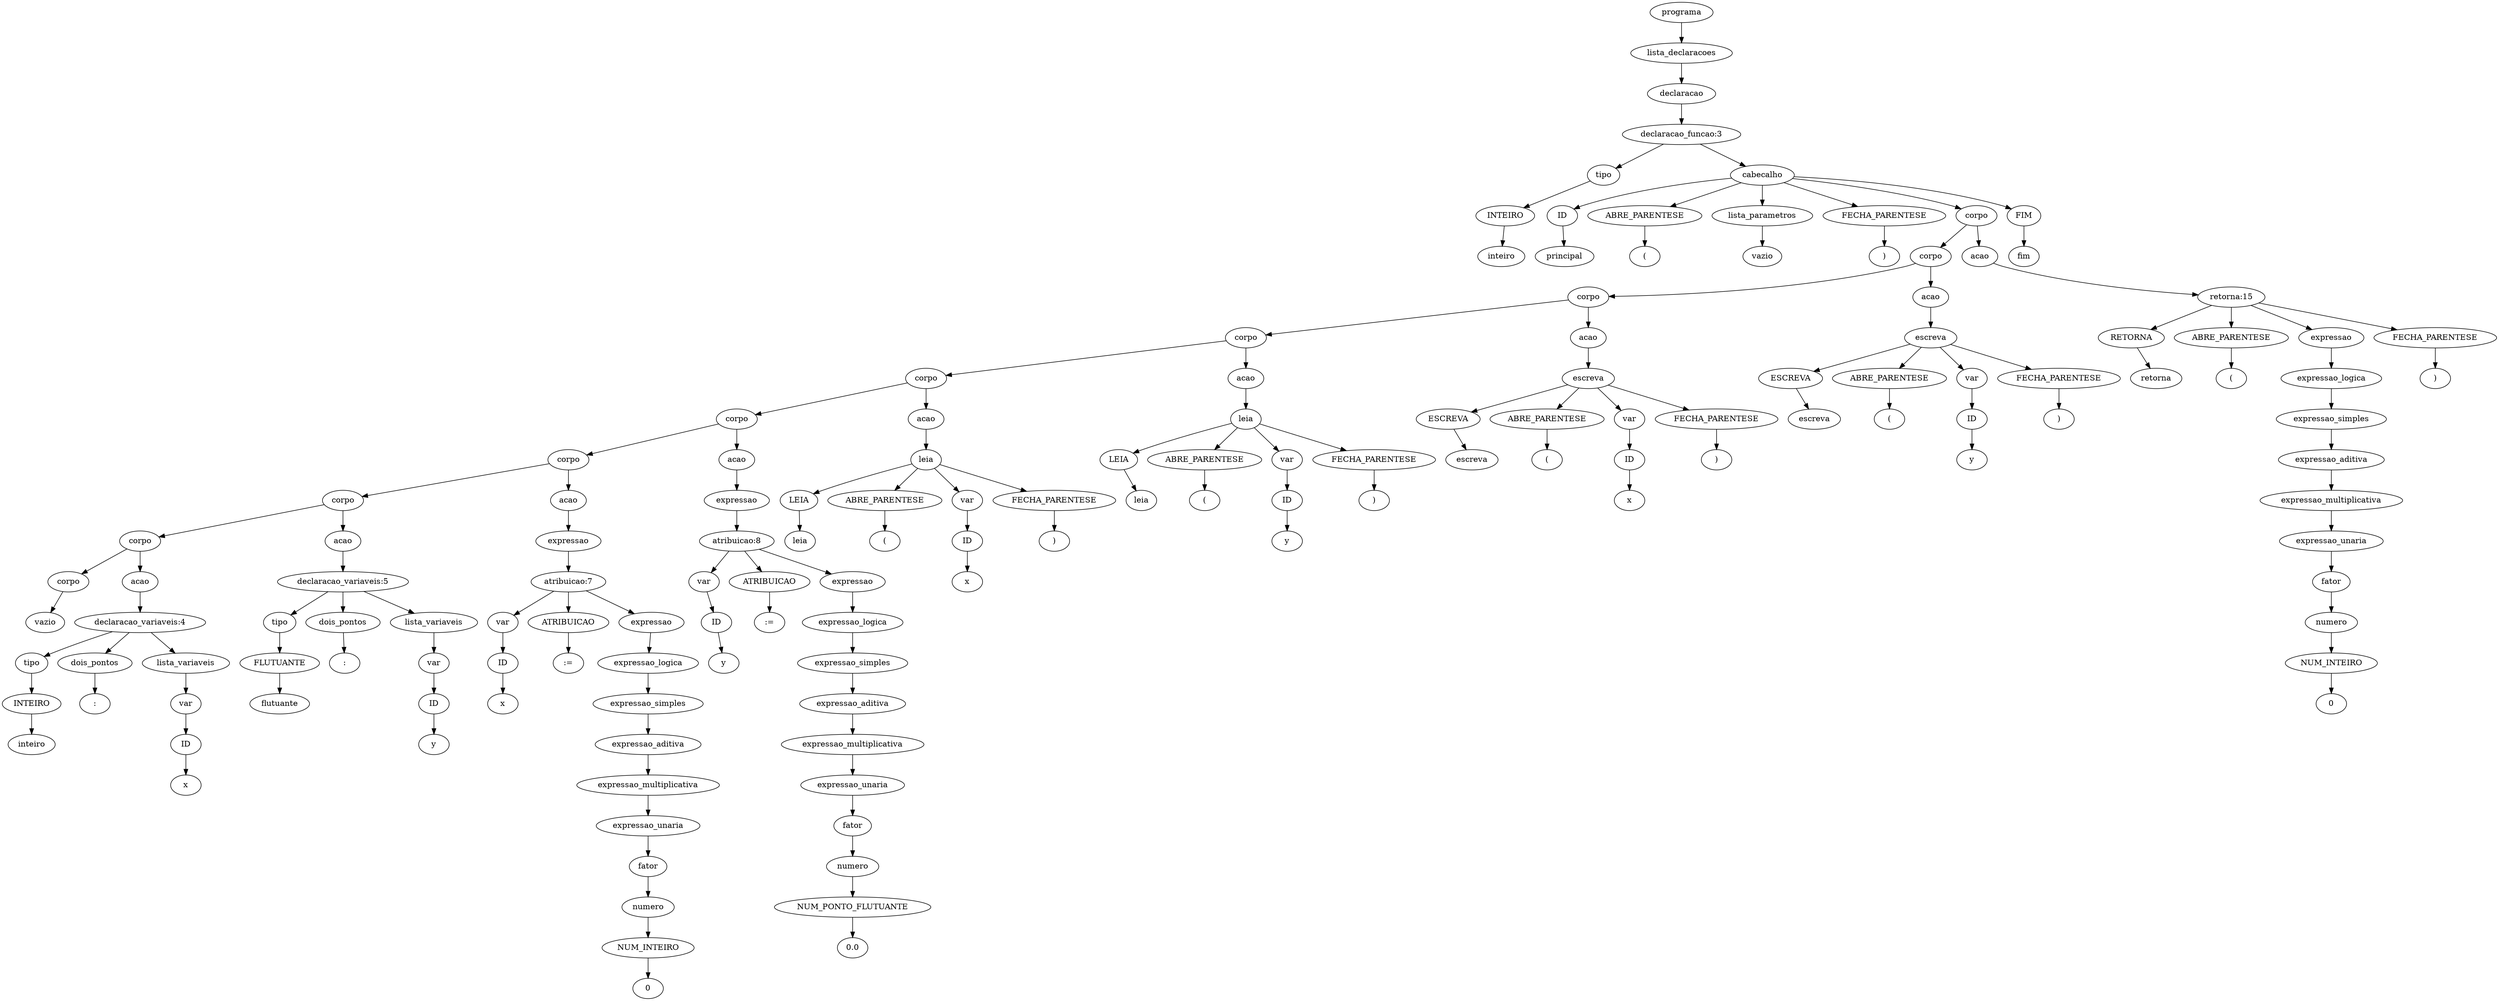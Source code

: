 digraph tree {
    "0x7f15fa1d3910" [label="programa"];
    "0x7f15b6caef70" [label="lista_declaracoes"];
    "0x7f15fa1d3f40" [label="declaracao"];
    "0x7f15fa1d38e0" [label="declaracao_funcao:3"];
    "0x7f15b6cae610" [label="tipo"];
    "0x7f15b6cae850" [label="INTEIRO"];
    "0x7f15b6caef10" [label="inteiro"];
    "0x7f15b6ca3370" [label="cabecalho"];
    "0x7f15b6ca39a0" [label="ID"];
    "0x7f15b6ca3a90" [label="principal"];
    "0x7f15b6ca3460" [label="ABRE_PARENTESE"];
    "0x7f15b6ccf850" [label="("];
    "0x7f15b6cae5b0" [label="lista_parametros"];
    "0x7f15fa1d3d90" [label="vazio"];
    "0x7f15b6ccf8e0" [label="FECHA_PARENTESE"];
    "0x7f15b6ccf310" [label=")"];
    "0x7f15b6ca3970" [label="corpo"];
    "0x7f15b6ca36d0" [label="corpo"];
    "0x7f15b6ca3340" [label="corpo"];
    "0x7f15b6ca1190" [label="corpo"];
    "0x7f15b6ca1940" [label="corpo"];
    "0x7f15b6ca1bb0" [label="corpo"];
    "0x7f15b6ca14f0" [label="corpo"];
    "0x7f15b6ca1400" [label="corpo"];
    "0x7f15b6caeb50" [label="corpo"];
    "0x7f15b6caed60" [label="corpo"];
    "0x7f15b6cae8b0" [label="vazio"];
    "0x7f15b6caed90" [label="acao"];
    "0x7f15b6caeee0" [label="declaracao_variaveis:4"];
    "0x7f15b6cae400" [label="tipo"];
    "0x7f15b6cae640" [label="INTEIRO"];
    "0x7f15b6caee80" [label="inteiro"];
    "0x7f15b6caebe0" [label="dois_pontos"];
    "0x7f15b6ca10a0" [label=":"];
    "0x7f15b6caeaf0" [label="lista_variaveis"];
    "0x7f15b6cae6a0" [label="var"];
    "0x7f15b6cae5e0" [label="ID"];
    "0x7f15b6caec10" [label="x"];
    "0x7f15b6caec40" [label="acao"];
    "0x7f15b6ca1160" [label="declaracao_variaveis:5"];
    "0x7f15b6cae520" [label="tipo"];
    "0x7f15b6caed00" [label="FLUTUANTE"];
    "0x7f15b6ca1100" [label="flutuante"];
    "0x7f15b6ca1430" [label="dois_pontos"];
    "0x7f15b6ca1e50" [label=":"];
    "0x7f15b6ca13a0" [label="lista_variaveis"];
    "0x7f15b6caea30" [label="var"];
    "0x7f15b6caeb80" [label="ID"];
    "0x7f15b6ca14c0" [label="y"];
    "0x7f15b6ca19a0" [label="acao"];
    "0x7f15b6ca1df0" [label="expressao"];
    "0x7f15b6ca18e0" [label="atribuicao:7"];
    "0x7f15b6caee20" [label="var"];
    "0x7f15b6caedf0" [label="ID"];
    "0x7f15b6ca1e80" [label="x"];
    "0x7f15b6ca15b0" [label="ATRIBUICAO"];
    "0x7f15b6ca16a0" [label=":="];
    "0x7f15b6ca1700" [label="expressao"];
    "0x7f15b6ca18b0" [label="expressao_logica"];
    "0x7f15b6ca1fd0" [label="expressao_simples"];
    "0x7f15b6ca1f10" [label="expressao_aditiva"];
    "0x7f15b6ca1850" [label="expressao_multiplicativa"];
    "0x7f15b6ca1ee0" [label="expressao_unaria"];
    "0x7f15b6ca1d30" [label="fator"];
    "0x7f15b6ca1490" [label="numero"];
    "0x7f15b6ca12e0" [label="NUM_INTEIRO"];
    "0x7f15b6ca1820" [label="0"];
    "0x7f15b6ca1a60" [label="acao"];
    "0x7f15b6ca16d0" [label="expressao"];
    "0x7f15b6ca19d0" [label="atribuicao:8"];
    "0x7f15b6caec70" [label="var"];
    "0x7f15b6caecd0" [label="ID"];
    "0x7f15b6ca1580" [label="y"];
    "0x7f15b6ca1ac0" [label="ATRIBUICAO"];
    "0x7f15b6ca1b50" [label=":="];
    "0x7f15b6ca1dc0" [label="expressao"];
    "0x7f15b6ca1d60" [label="expressao_logica"];
    "0x7f15b6ca1c40" [label="expressao_simples"];
    "0x7f15b6ca1be0" [label="expressao_aditiva"];
    "0x7f15b6ca1d00" [label="expressao_multiplicativa"];
    "0x7f15b6ca1070" [label="expressao_unaria"];
    "0x7f15b6ca1790" [label="fator"];
    "0x7f15b6ca17c0" [label="numero"];
    "0x7f15b6ca1f70" [label="NUM_PONTO_FLUTUANTE"];
    "0x7f15b6ca1b20" [label="0.0"];
    "0x7f15b6ca1c70" [label="acao"];
    "0x7f15b6ca11f0" [label="leia"];
    "0x7f15b6ca1220" [label="LEIA"];
    "0x7f15b6ca34c0" [label="leia"];
    "0x7f15b6ca34f0" [label="ABRE_PARENTESE"];
    "0x7f15b6ca3550" [label="("];
    "0x7f15b6ca1640" [label="var"];
    "0x7f15b6ca1520" [label="ID"];
    "0x7f15b6ca1730" [label="x"];
    "0x7f15b6ca33a0" [label="FECHA_PARENTESE"];
    "0x7f15b6ca3580" [label=")"];
    "0x7f15b6ca1f40" [label="acao"];
    "0x7f15b6ca12b0" [label="leia"];
    "0x7f15b6ca1280" [label="LEIA"];
    "0x7f15b6ca3bb0" [label="leia"];
    "0x7f15b6ca3c10" [label="ABRE_PARENTESE"];
    "0x7f15b6ca3c70" [label="("];
    "0x7f15b6ca1af0" [label="var"];
    "0x7f15b6ca1610" [label="ID"];
    "0x7f15b6ca35e0" [label="y"];
    "0x7f15b6ca3250" [label="FECHA_PARENTESE"];
    "0x7f15b6ca32b0" [label=")"];
    "0x7f15b6ca10d0" [label="acao"];
    "0x7f15b6ca3b20" [label="escreva"];
    "0x7f15b6ca39d0" [label="ESCREVA"];
    "0x7f15b6ca3f10" [label="escreva"];
    "0x7f15b6ca3f40" [label="ABRE_PARENTESE"];
    "0x7f15b6ca3fa0" [label="("];
    "0x7f15b6ca1cd0" [label="var"];
    "0x7f15b6ca1a30" [label="ID"];
    "0x7f15b6ca32e0" [label="x"];
    "0x7f15b6ca3df0" [label="FECHA_PARENTESE"];
    "0x7f15b6ca3fd0" [label=")"];
    "0x7f15b6ca37f0" [label="acao"];
    "0x7f15b6ca3640" [label="escreva"];
    "0x7f15b6ca3190" [label="ESCREVA"];
    "0x7f15b6ca3850" [label="escreva"];
    "0x7f15b6ca3ca0" [label="ABRE_PARENTESE"];
    "0x7f15b6ca3d00" [label="("];
    "0x7f15b6ca1310" [label="var"];
    "0x7f15b6ca1910" [label="ID"];
    "0x7f15b6ca3670" [label="y"];
    "0x7f15b6ca3d30" [label="FECHA_PARENTESE"];
    "0x7f15b6ca3d90" [label=")"];
    "0x7f15b6ca30a0" [label="acao"];
    "0x7f15b6ca38e0" [label="retorna:15"];
    "0x7f15b6ca37c0" [label="RETORNA"];
    "0x7f15b6ca30d0" [label="retorna"];
    "0x7f15b6ca3130" [label="ABRE_PARENTESE"];
    "0x7f15b6ca3160" [label="("];
    "0x7f15b6ca3880" [label="expressao"];
    "0x7f15b6ca3e80" [label="expressao_logica"];
    "0x7f15b6ca3e20" [label="expressao_simples"];
    "0x7f15b6ca3700" [label="expressao_aditiva"];
    "0x7f15b6ca3dc0" [label="expressao_multiplicativa"];
    "0x7f15b6ca3760" [label="expressao_unaria"];
    "0x7f15b6ca33d0" [label="fator"];
    "0x7f15b6ca1370" [label="numero"];
    "0x7f15b6ca3eb0" [label="NUM_INTEIRO"];
    "0x7f15b6ca3be0" [label="0"];
    "0x7f15b6ca31c0" [label="FECHA_PARENTESE"];
    "0x7f15b6ca3220" [label=")"];
    "0x7f15b6ccfb80" [label="FIM"];
    "0x7f15b6ccfbe0" [label="fim"];
    "0x7f15fa1d3910" -> "0x7f15b6caef70";
    "0x7f15b6caef70" -> "0x7f15fa1d3f40";
    "0x7f15fa1d3f40" -> "0x7f15fa1d38e0";
    "0x7f15fa1d38e0" -> "0x7f15b6cae610";
    "0x7f15fa1d38e0" -> "0x7f15b6ca3370";
    "0x7f15b6cae610" -> "0x7f15b6cae850";
    "0x7f15b6cae850" -> "0x7f15b6caef10";
    "0x7f15b6ca3370" -> "0x7f15b6ca39a0";
    "0x7f15b6ca3370" -> "0x7f15b6ca3460";
    "0x7f15b6ca3370" -> "0x7f15b6cae5b0";
    "0x7f15b6ca3370" -> "0x7f15b6ccf8e0";
    "0x7f15b6ca3370" -> "0x7f15b6ca3970";
    "0x7f15b6ca3370" -> "0x7f15b6ccfb80";
    "0x7f15b6ca39a0" -> "0x7f15b6ca3a90";
    "0x7f15b6ca3460" -> "0x7f15b6ccf850";
    "0x7f15b6cae5b0" -> "0x7f15fa1d3d90";
    "0x7f15b6ccf8e0" -> "0x7f15b6ccf310";
    "0x7f15b6ca3970" -> "0x7f15b6ca36d0";
    "0x7f15b6ca3970" -> "0x7f15b6ca30a0";
    "0x7f15b6ca36d0" -> "0x7f15b6ca3340";
    "0x7f15b6ca36d0" -> "0x7f15b6ca37f0";
    "0x7f15b6ca3340" -> "0x7f15b6ca1190";
    "0x7f15b6ca3340" -> "0x7f15b6ca10d0";
    "0x7f15b6ca1190" -> "0x7f15b6ca1940";
    "0x7f15b6ca1190" -> "0x7f15b6ca1f40";
    "0x7f15b6ca1940" -> "0x7f15b6ca1bb0";
    "0x7f15b6ca1940" -> "0x7f15b6ca1c70";
    "0x7f15b6ca1bb0" -> "0x7f15b6ca14f0";
    "0x7f15b6ca1bb0" -> "0x7f15b6ca1a60";
    "0x7f15b6ca14f0" -> "0x7f15b6ca1400";
    "0x7f15b6ca14f0" -> "0x7f15b6ca19a0";
    "0x7f15b6ca1400" -> "0x7f15b6caeb50";
    "0x7f15b6ca1400" -> "0x7f15b6caec40";
    "0x7f15b6caeb50" -> "0x7f15b6caed60";
    "0x7f15b6caeb50" -> "0x7f15b6caed90";
    "0x7f15b6caed60" -> "0x7f15b6cae8b0";
    "0x7f15b6caed90" -> "0x7f15b6caeee0";
    "0x7f15b6caeee0" -> "0x7f15b6cae400";
    "0x7f15b6caeee0" -> "0x7f15b6caebe0";
    "0x7f15b6caeee0" -> "0x7f15b6caeaf0";
    "0x7f15b6cae400" -> "0x7f15b6cae640";
    "0x7f15b6cae640" -> "0x7f15b6caee80";
    "0x7f15b6caebe0" -> "0x7f15b6ca10a0";
    "0x7f15b6caeaf0" -> "0x7f15b6cae6a0";
    "0x7f15b6cae6a0" -> "0x7f15b6cae5e0";
    "0x7f15b6cae5e0" -> "0x7f15b6caec10";
    "0x7f15b6caec40" -> "0x7f15b6ca1160";
    "0x7f15b6ca1160" -> "0x7f15b6cae520";
    "0x7f15b6ca1160" -> "0x7f15b6ca1430";
    "0x7f15b6ca1160" -> "0x7f15b6ca13a0";
    "0x7f15b6cae520" -> "0x7f15b6caed00";
    "0x7f15b6caed00" -> "0x7f15b6ca1100";
    "0x7f15b6ca1430" -> "0x7f15b6ca1e50";
    "0x7f15b6ca13a0" -> "0x7f15b6caea30";
    "0x7f15b6caea30" -> "0x7f15b6caeb80";
    "0x7f15b6caeb80" -> "0x7f15b6ca14c0";
    "0x7f15b6ca19a0" -> "0x7f15b6ca1df0";
    "0x7f15b6ca1df0" -> "0x7f15b6ca18e0";
    "0x7f15b6ca18e0" -> "0x7f15b6caee20";
    "0x7f15b6ca18e0" -> "0x7f15b6ca15b0";
    "0x7f15b6ca18e0" -> "0x7f15b6ca1700";
    "0x7f15b6caee20" -> "0x7f15b6caedf0";
    "0x7f15b6caedf0" -> "0x7f15b6ca1e80";
    "0x7f15b6ca15b0" -> "0x7f15b6ca16a0";
    "0x7f15b6ca1700" -> "0x7f15b6ca18b0";
    "0x7f15b6ca18b0" -> "0x7f15b6ca1fd0";
    "0x7f15b6ca1fd0" -> "0x7f15b6ca1f10";
    "0x7f15b6ca1f10" -> "0x7f15b6ca1850";
    "0x7f15b6ca1850" -> "0x7f15b6ca1ee0";
    "0x7f15b6ca1ee0" -> "0x7f15b6ca1d30";
    "0x7f15b6ca1d30" -> "0x7f15b6ca1490";
    "0x7f15b6ca1490" -> "0x7f15b6ca12e0";
    "0x7f15b6ca12e0" -> "0x7f15b6ca1820";
    "0x7f15b6ca1a60" -> "0x7f15b6ca16d0";
    "0x7f15b6ca16d0" -> "0x7f15b6ca19d0";
    "0x7f15b6ca19d0" -> "0x7f15b6caec70";
    "0x7f15b6ca19d0" -> "0x7f15b6ca1ac0";
    "0x7f15b6ca19d0" -> "0x7f15b6ca1dc0";
    "0x7f15b6caec70" -> "0x7f15b6caecd0";
    "0x7f15b6caecd0" -> "0x7f15b6ca1580";
    "0x7f15b6ca1ac0" -> "0x7f15b6ca1b50";
    "0x7f15b6ca1dc0" -> "0x7f15b6ca1d60";
    "0x7f15b6ca1d60" -> "0x7f15b6ca1c40";
    "0x7f15b6ca1c40" -> "0x7f15b6ca1be0";
    "0x7f15b6ca1be0" -> "0x7f15b6ca1d00";
    "0x7f15b6ca1d00" -> "0x7f15b6ca1070";
    "0x7f15b6ca1070" -> "0x7f15b6ca1790";
    "0x7f15b6ca1790" -> "0x7f15b6ca17c0";
    "0x7f15b6ca17c0" -> "0x7f15b6ca1f70";
    "0x7f15b6ca1f70" -> "0x7f15b6ca1b20";
    "0x7f15b6ca1c70" -> "0x7f15b6ca11f0";
    "0x7f15b6ca11f0" -> "0x7f15b6ca1220";
    "0x7f15b6ca11f0" -> "0x7f15b6ca34f0";
    "0x7f15b6ca11f0" -> "0x7f15b6ca1640";
    "0x7f15b6ca11f0" -> "0x7f15b6ca33a0";
    "0x7f15b6ca1220" -> "0x7f15b6ca34c0";
    "0x7f15b6ca34f0" -> "0x7f15b6ca3550";
    "0x7f15b6ca1640" -> "0x7f15b6ca1520";
    "0x7f15b6ca1520" -> "0x7f15b6ca1730";
    "0x7f15b6ca33a0" -> "0x7f15b6ca3580";
    "0x7f15b6ca1f40" -> "0x7f15b6ca12b0";
    "0x7f15b6ca12b0" -> "0x7f15b6ca1280";
    "0x7f15b6ca12b0" -> "0x7f15b6ca3c10";
    "0x7f15b6ca12b0" -> "0x7f15b6ca1af0";
    "0x7f15b6ca12b0" -> "0x7f15b6ca3250";
    "0x7f15b6ca1280" -> "0x7f15b6ca3bb0";
    "0x7f15b6ca3c10" -> "0x7f15b6ca3c70";
    "0x7f15b6ca1af0" -> "0x7f15b6ca1610";
    "0x7f15b6ca1610" -> "0x7f15b6ca35e0";
    "0x7f15b6ca3250" -> "0x7f15b6ca32b0";
    "0x7f15b6ca10d0" -> "0x7f15b6ca3b20";
    "0x7f15b6ca3b20" -> "0x7f15b6ca39d0";
    "0x7f15b6ca3b20" -> "0x7f15b6ca3f40";
    "0x7f15b6ca3b20" -> "0x7f15b6ca1cd0";
    "0x7f15b6ca3b20" -> "0x7f15b6ca3df0";
    "0x7f15b6ca39d0" -> "0x7f15b6ca3f10";
    "0x7f15b6ca3f40" -> "0x7f15b6ca3fa0";
    "0x7f15b6ca1cd0" -> "0x7f15b6ca1a30";
    "0x7f15b6ca1a30" -> "0x7f15b6ca32e0";
    "0x7f15b6ca3df0" -> "0x7f15b6ca3fd0";
    "0x7f15b6ca37f0" -> "0x7f15b6ca3640";
    "0x7f15b6ca3640" -> "0x7f15b6ca3190";
    "0x7f15b6ca3640" -> "0x7f15b6ca3ca0";
    "0x7f15b6ca3640" -> "0x7f15b6ca1310";
    "0x7f15b6ca3640" -> "0x7f15b6ca3d30";
    "0x7f15b6ca3190" -> "0x7f15b6ca3850";
    "0x7f15b6ca3ca0" -> "0x7f15b6ca3d00";
    "0x7f15b6ca1310" -> "0x7f15b6ca1910";
    "0x7f15b6ca1910" -> "0x7f15b6ca3670";
    "0x7f15b6ca3d30" -> "0x7f15b6ca3d90";
    "0x7f15b6ca30a0" -> "0x7f15b6ca38e0";
    "0x7f15b6ca38e0" -> "0x7f15b6ca37c0";
    "0x7f15b6ca38e0" -> "0x7f15b6ca3130";
    "0x7f15b6ca38e0" -> "0x7f15b6ca3880";
    "0x7f15b6ca38e0" -> "0x7f15b6ca31c0";
    "0x7f15b6ca37c0" -> "0x7f15b6ca30d0";
    "0x7f15b6ca3130" -> "0x7f15b6ca3160";
    "0x7f15b6ca3880" -> "0x7f15b6ca3e80";
    "0x7f15b6ca3e80" -> "0x7f15b6ca3e20";
    "0x7f15b6ca3e20" -> "0x7f15b6ca3700";
    "0x7f15b6ca3700" -> "0x7f15b6ca3dc0";
    "0x7f15b6ca3dc0" -> "0x7f15b6ca3760";
    "0x7f15b6ca3760" -> "0x7f15b6ca33d0";
    "0x7f15b6ca33d0" -> "0x7f15b6ca1370";
    "0x7f15b6ca1370" -> "0x7f15b6ca3eb0";
    "0x7f15b6ca3eb0" -> "0x7f15b6ca3be0";
    "0x7f15b6ca31c0" -> "0x7f15b6ca3220";
    "0x7f15b6ccfb80" -> "0x7f15b6ccfbe0";
}

